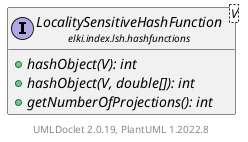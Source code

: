 @startuml
    remove .*\.(Instance|Par|Parameterizer|Factory)$
    set namespaceSeparator none
    hide empty fields
    hide empty methods

    interface "<size:14>LocalitySensitiveHashFunction\n<size:10>elki.index.lsh.hashfunctions" as elki.index.lsh.hashfunctions.LocalitySensitiveHashFunction<V> [[LocalitySensitiveHashFunction.html]] {
        {abstract} +hashObject(V): int
        {abstract} +hashObject(V, double[]): int
        {abstract} +getNumberOfProjections(): int
    }

    center footer UMLDoclet 2.0.19, PlantUML 1.2022.8
@enduml
